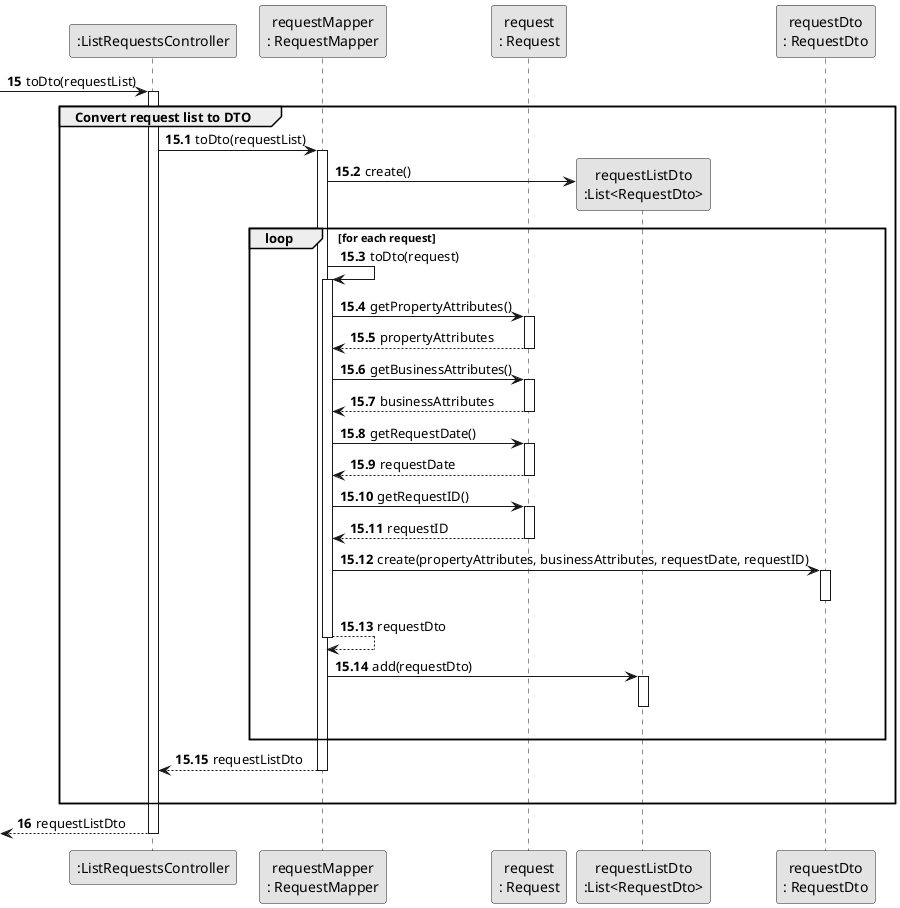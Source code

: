 @startuml
skinparam monochrome true
skinparam packageStyle rectangle
skinparam shadowing false


participant ":ListRequestsController" as CTRL
participant "requestMapper\n: RequestMapper" as ReqMapper
participant "request\n: Request" as REQUEST
participant "requestListDto\n:List<RequestDto>" as REQLISTDTO
participant "requestDto\n: RequestDto" as ReqDto

autonumber 15
    -> CTRL: toDto(requestList)
    activate CTRL

group Convert request list to DTO

autonumber 15.1
    CTRL -> ReqMapper : toDto(requestList)
    activate ReqMapper

    ReqMapper -> REQLISTDTO** : create()

    loop for each request
    ReqMapper -> ReqMapper : toDto(request)
    activate ReqMapper

    ReqMapper -> REQUEST : getPropertyAttributes()
    activate REQUEST

    REQUEST --> ReqMapper : propertyAttributes
    deactivate REQUEST

    ReqMapper -> REQUEST : getBusinessAttributes()
    activate REQUEST

    REQUEST --> ReqMapper : businessAttributes
    deactivate REQUEST

    ReqMapper -> REQUEST : getRequestDate()
    activate REQUEST

    REQUEST --> ReqMapper : requestDate
    deactivate REQUEST

    ReqMapper -> REQUEST : getRequestID()
    activate REQUEST

    REQUEST --> ReqMapper : requestID
    deactivate REQUEST

    ReqMapper -> ReqDto : create(propertyAttributes, businessAttributes, requestDate, requestID)
    activate ReqDto
    deactivate ReqDto

    ReqMapper --> ReqMapper : requestDto
    deactivate ReqMapper

    ReqMapper -> REQLISTDTO : add(requestDto)
    activate REQLISTDTO
    deactivate REQLISTDTO
    |||
    end

    ReqMapper --> CTRL : requestListDto
    deactivate ReqMapper
    |||

end group
autonumber 16
     <-- CTRL: requestListDto
     deactivate CTRL


@enduml